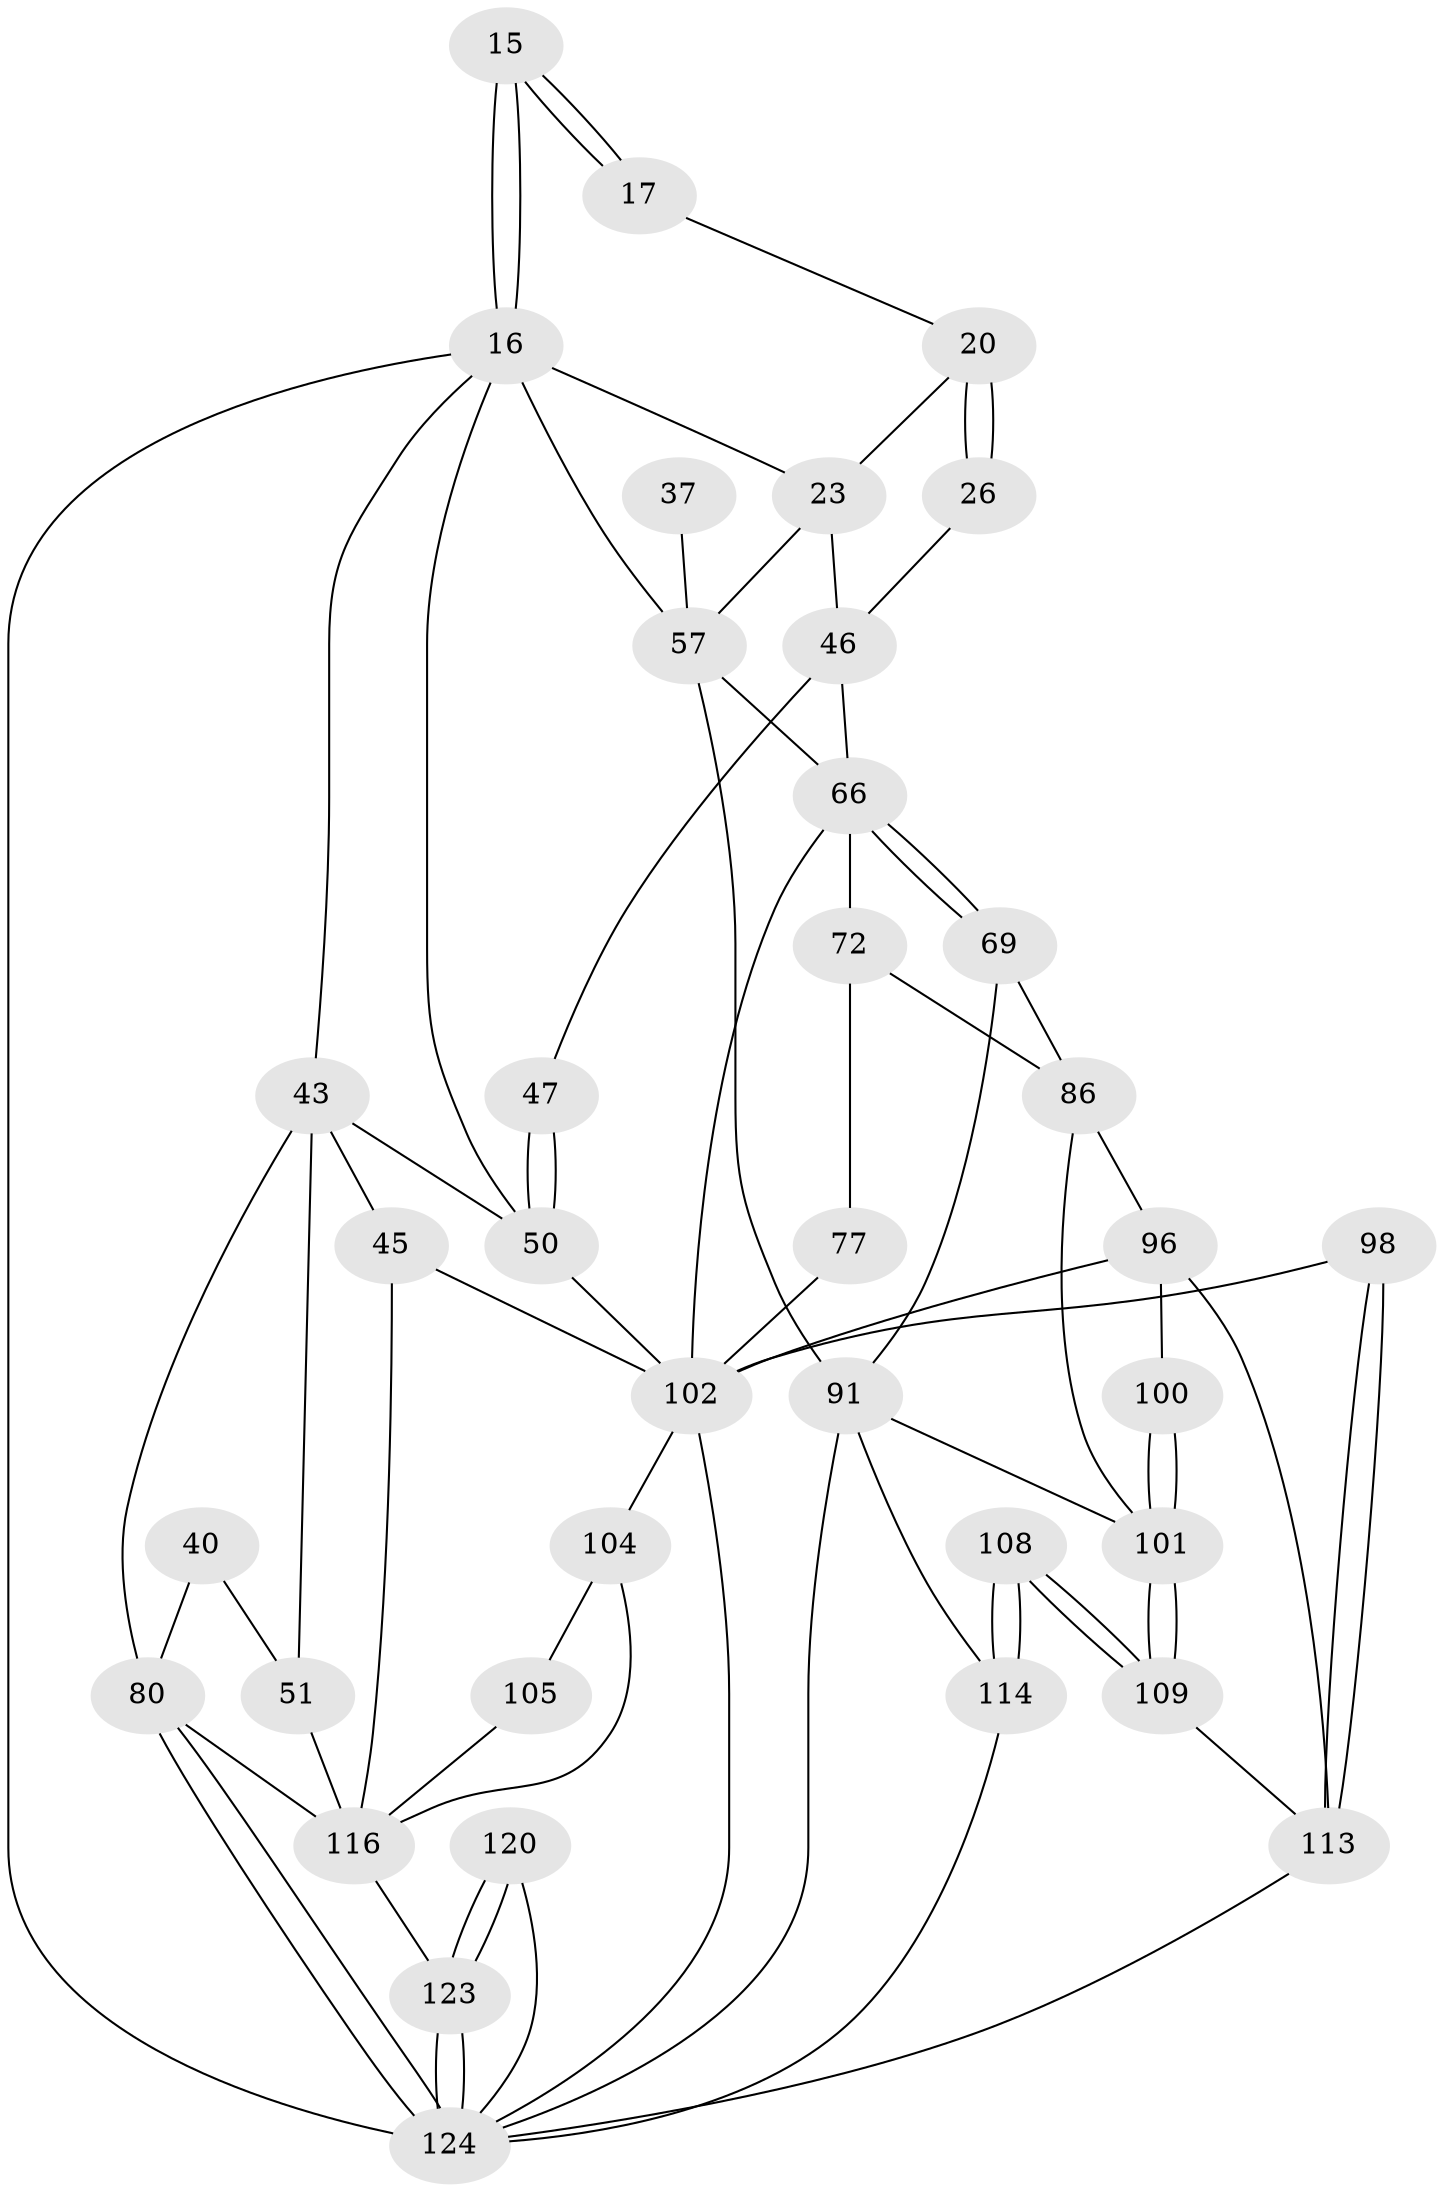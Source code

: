 // original degree distribution, {3: 0.016129032258064516, 5: 0.5806451612903226, 6: 0.1935483870967742, 4: 0.20967741935483872}
// Generated by graph-tools (version 1.1) at 2025/05/03/04/25 22:05:01]
// undirected, 37 vertices, 78 edges
graph export_dot {
graph [start="1"]
  node [color=gray90,style=filled];
  15 [pos="+0.4682254735105183+0.14348820216497415",super="+12+13"];
  16 [pos="+0.43834754712023294+0.17174142455644087",super="+8+14"];
  17 [pos="+0.5028577482820473+0.1254552822954544"];
  20 [pos="+0.5050798850953017+0.12598767350949425",super="+19"];
  23 [pos="+0.6903983756669372+0.1762590998710833",super="+18"];
  26 [pos="+0.581164543545309+0.1704386319308288"];
  37 [pos="+0.8486604863327715+0.2782186144403297"];
  40 [pos="+0+0.2662542001904871",super="+33"];
  43 [pos="+0.34557195235670257+0.34863730165322504",super="+9+31"];
  45 [pos="+0.2858007351067384+0.4576908411691335",super="+44"];
  46 [pos="+0.6357503671820651+0.2825660215027165",super="+25"];
  47 [pos="+0.5536779093829629+0.28145054441908773",super="+27"];
  50 [pos="+0.5078156269353535+0.36121493377856656",super="+42"];
  51 [pos="+0.06059458889156154+0.31683523980136674",super="+32+41"];
  57 [pos="+1+0.3592613912856429",super="+39+35+38"];
  66 [pos="+0.6997437020578251+0.4421281746118394",super="+60"];
  69 [pos="+0.7885679025895654+0.5122022061954159",super="+68"];
  72 [pos="+0.734708409250864+0.5292716197737927",super="+67"];
  77 [pos="+0.5924371266067663+0.5700231235490446",super="+76+75"];
  80 [pos="+0+1",super="+5+79"];
  86 [pos="+0.7170836549335653+0.5993511200656744",super="+71"];
  91 [pos="+1+1",super="+74"];
  96 [pos="+0.7123468106360985+0.7241380114141042",super="+87"];
  98 [pos="+0.5989436582070564+0.8099112970145365"];
  100 [pos="+0.7303552366529801+0.7149557693854187"];
  101 [pos="+0.8870508186259503+0.7324715661621374",super="+84+85+89"];
  102 [pos="+0.4536721850117495+0.8108159829776105",super="+99+65+56"];
  104 [pos="+0.2921757957103713+0.7539486384036024",super="+92+93+103"];
  105 [pos="+0.2774346540745837+0.7547970677486585"];
  108 [pos="+0.9008713081793979+0.8539108119404843"];
  109 [pos="+0.8746382197328496+0.8042630221841507"];
  113 [pos="+0.6964650388510611+1",super="+110+97"];
  114 [pos="+0.7791336367294825+1",super="+107"];
  116 [pos="+0.13412677920015315+0.9544652305681323",super="+112+106"];
  120 [pos="+0.3940762586590718+0.9139831365093218"];
  123 [pos="+0.35911004611183034+1",super="+118+117"];
  124 [pos="+0.37345825712030073+1",super="+122+90"];
  15 -- 16 [weight=3];
  15 -- 16;
  15 -- 17 [weight=2];
  15 -- 17;
  16 -- 43;
  16 -- 57;
  16 -- 23;
  16 -- 50;
  16 -- 124;
  17 -- 20;
  20 -- 26 [weight=2];
  20 -- 26;
  20 -- 23;
  23 -- 46;
  23 -- 57;
  26 -- 46;
  37 -- 57 [weight=3];
  40 -- 80 [weight=2];
  40 -- 51 [weight=3];
  43 -- 80;
  43 -- 45 [weight=2];
  43 -- 50;
  43 -- 51;
  45 -- 102;
  45 -- 116;
  46 -- 47 [weight=2];
  46 -- 66;
  47 -- 50 [weight=2];
  47 -- 50;
  50 -- 102;
  51 -- 116;
  57 -- 91 [weight=2];
  57 -- 66 [weight=2];
  66 -- 69 [weight=2];
  66 -- 69;
  66 -- 72 [weight=3];
  66 -- 102;
  69 -- 91;
  69 -- 86;
  72 -- 77 [weight=2];
  72 -- 86;
  77 -- 102 [weight=3];
  80 -- 124 [weight=3];
  80 -- 124;
  80 -- 116 [weight=3];
  86 -- 96;
  86 -- 101 [weight=2];
  91 -- 114;
  91 -- 101;
  91 -- 124 [weight=2];
  96 -- 100;
  96 -- 102;
  96 -- 113;
  98 -- 113 [weight=2];
  98 -- 113;
  98 -- 102;
  100 -- 101 [weight=2];
  100 -- 101;
  101 -- 109;
  101 -- 109;
  102 -- 104 [weight=2];
  102 -- 124;
  104 -- 105 [weight=2];
  104 -- 116 [weight=2];
  105 -- 116;
  108 -- 109;
  108 -- 109;
  108 -- 114 [weight=2];
  108 -- 114;
  109 -- 113;
  113 -- 124;
  114 -- 124;
  116 -- 123 [weight=2];
  120 -- 123 [weight=2];
  120 -- 123;
  120 -- 124;
  123 -- 124;
  123 -- 124;
}
